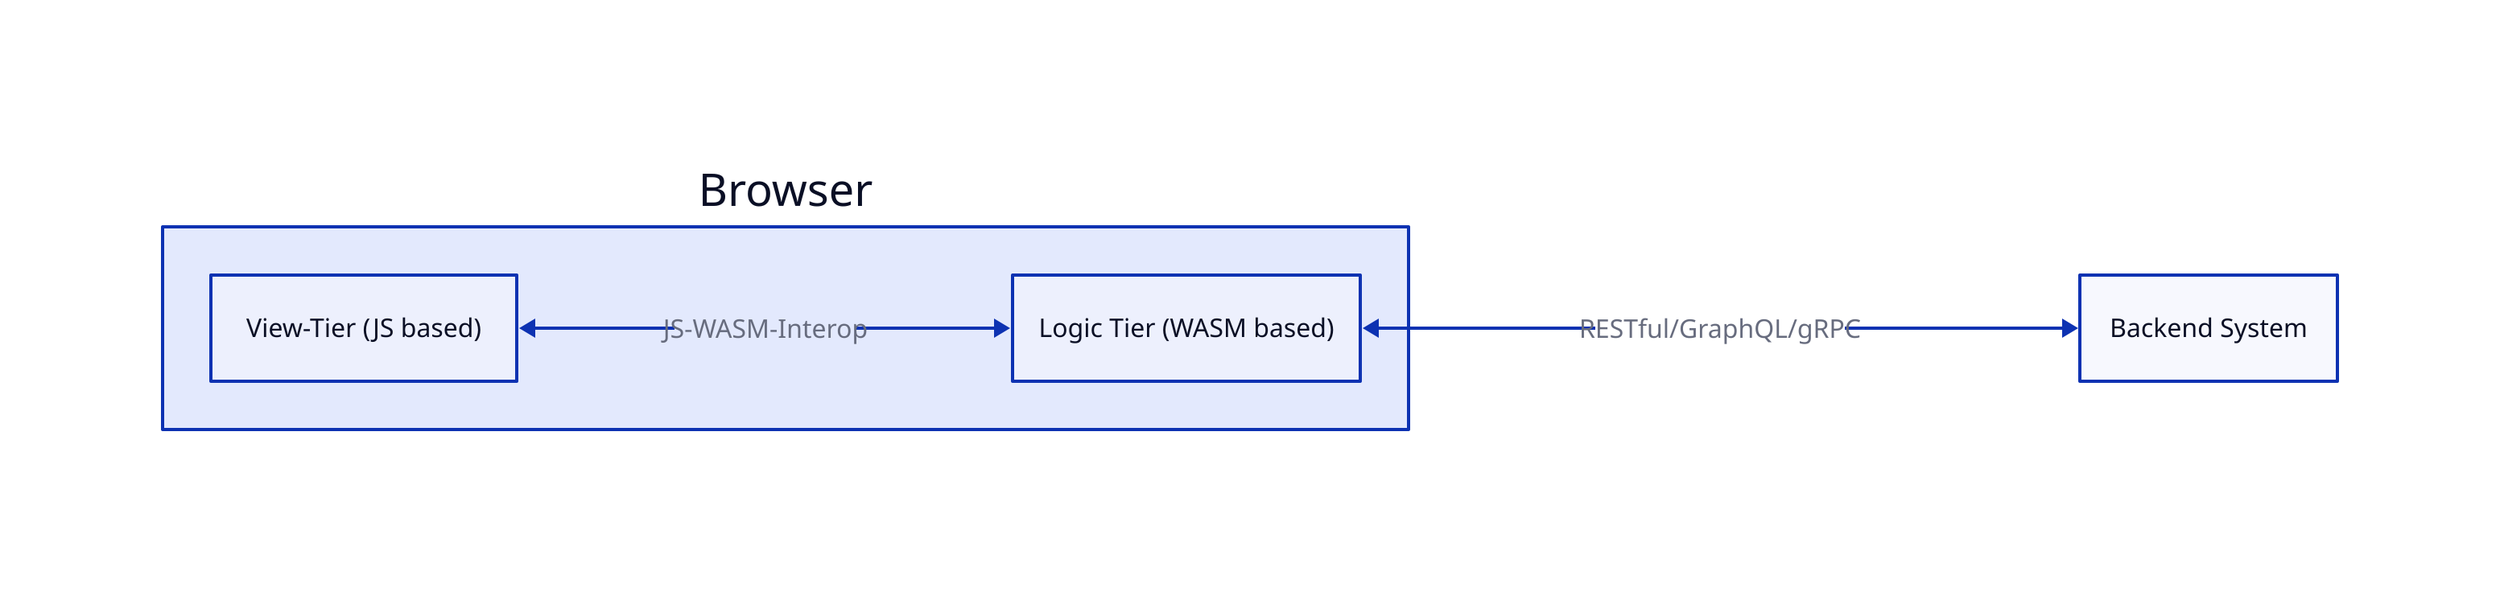 vars: {
    d2-config: {
        layout-engine: elk
        theme-id: 4
    }
}

direction: right

browser {
    label: Browser

    view {
        label: View-Tier (JS based)
    }

    middle {
        label: Logic Tier (WASM based)
    }

    view <-> middle: JS-WASM-Interop
}

backend {
    label: Backend System
}

browser.middle <-> backend: RESTful/GraphQL/gRPC